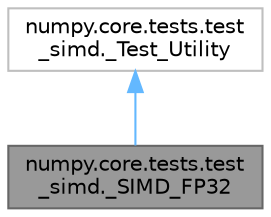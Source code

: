 digraph "numpy.core.tests.test_simd._SIMD_FP32"
{
 // LATEX_PDF_SIZE
  bgcolor="transparent";
  edge [fontname=Helvetica,fontsize=10,labelfontname=Helvetica,labelfontsize=10];
  node [fontname=Helvetica,fontsize=10,shape=box,height=0.2,width=0.4];
  Node1 [id="Node000001",label="numpy.core.tests.test\l_simd._SIMD_FP32",height=0.2,width=0.4,color="gray40", fillcolor="grey60", style="filled", fontcolor="black",tooltip=" "];
  Node2 -> Node1 [id="edge2_Node000001_Node000002",dir="back",color="steelblue1",style="solid",tooltip=" "];
  Node2 [id="Node000002",label="numpy.core.tests.test\l_simd._Test_Utility",height=0.2,width=0.4,color="grey75", fillcolor="white", style="filled",URL="$d2/d5c/classnumpy_1_1core_1_1tests_1_1test__simd_1_1__Test__Utility.html",tooltip=" "];
}
